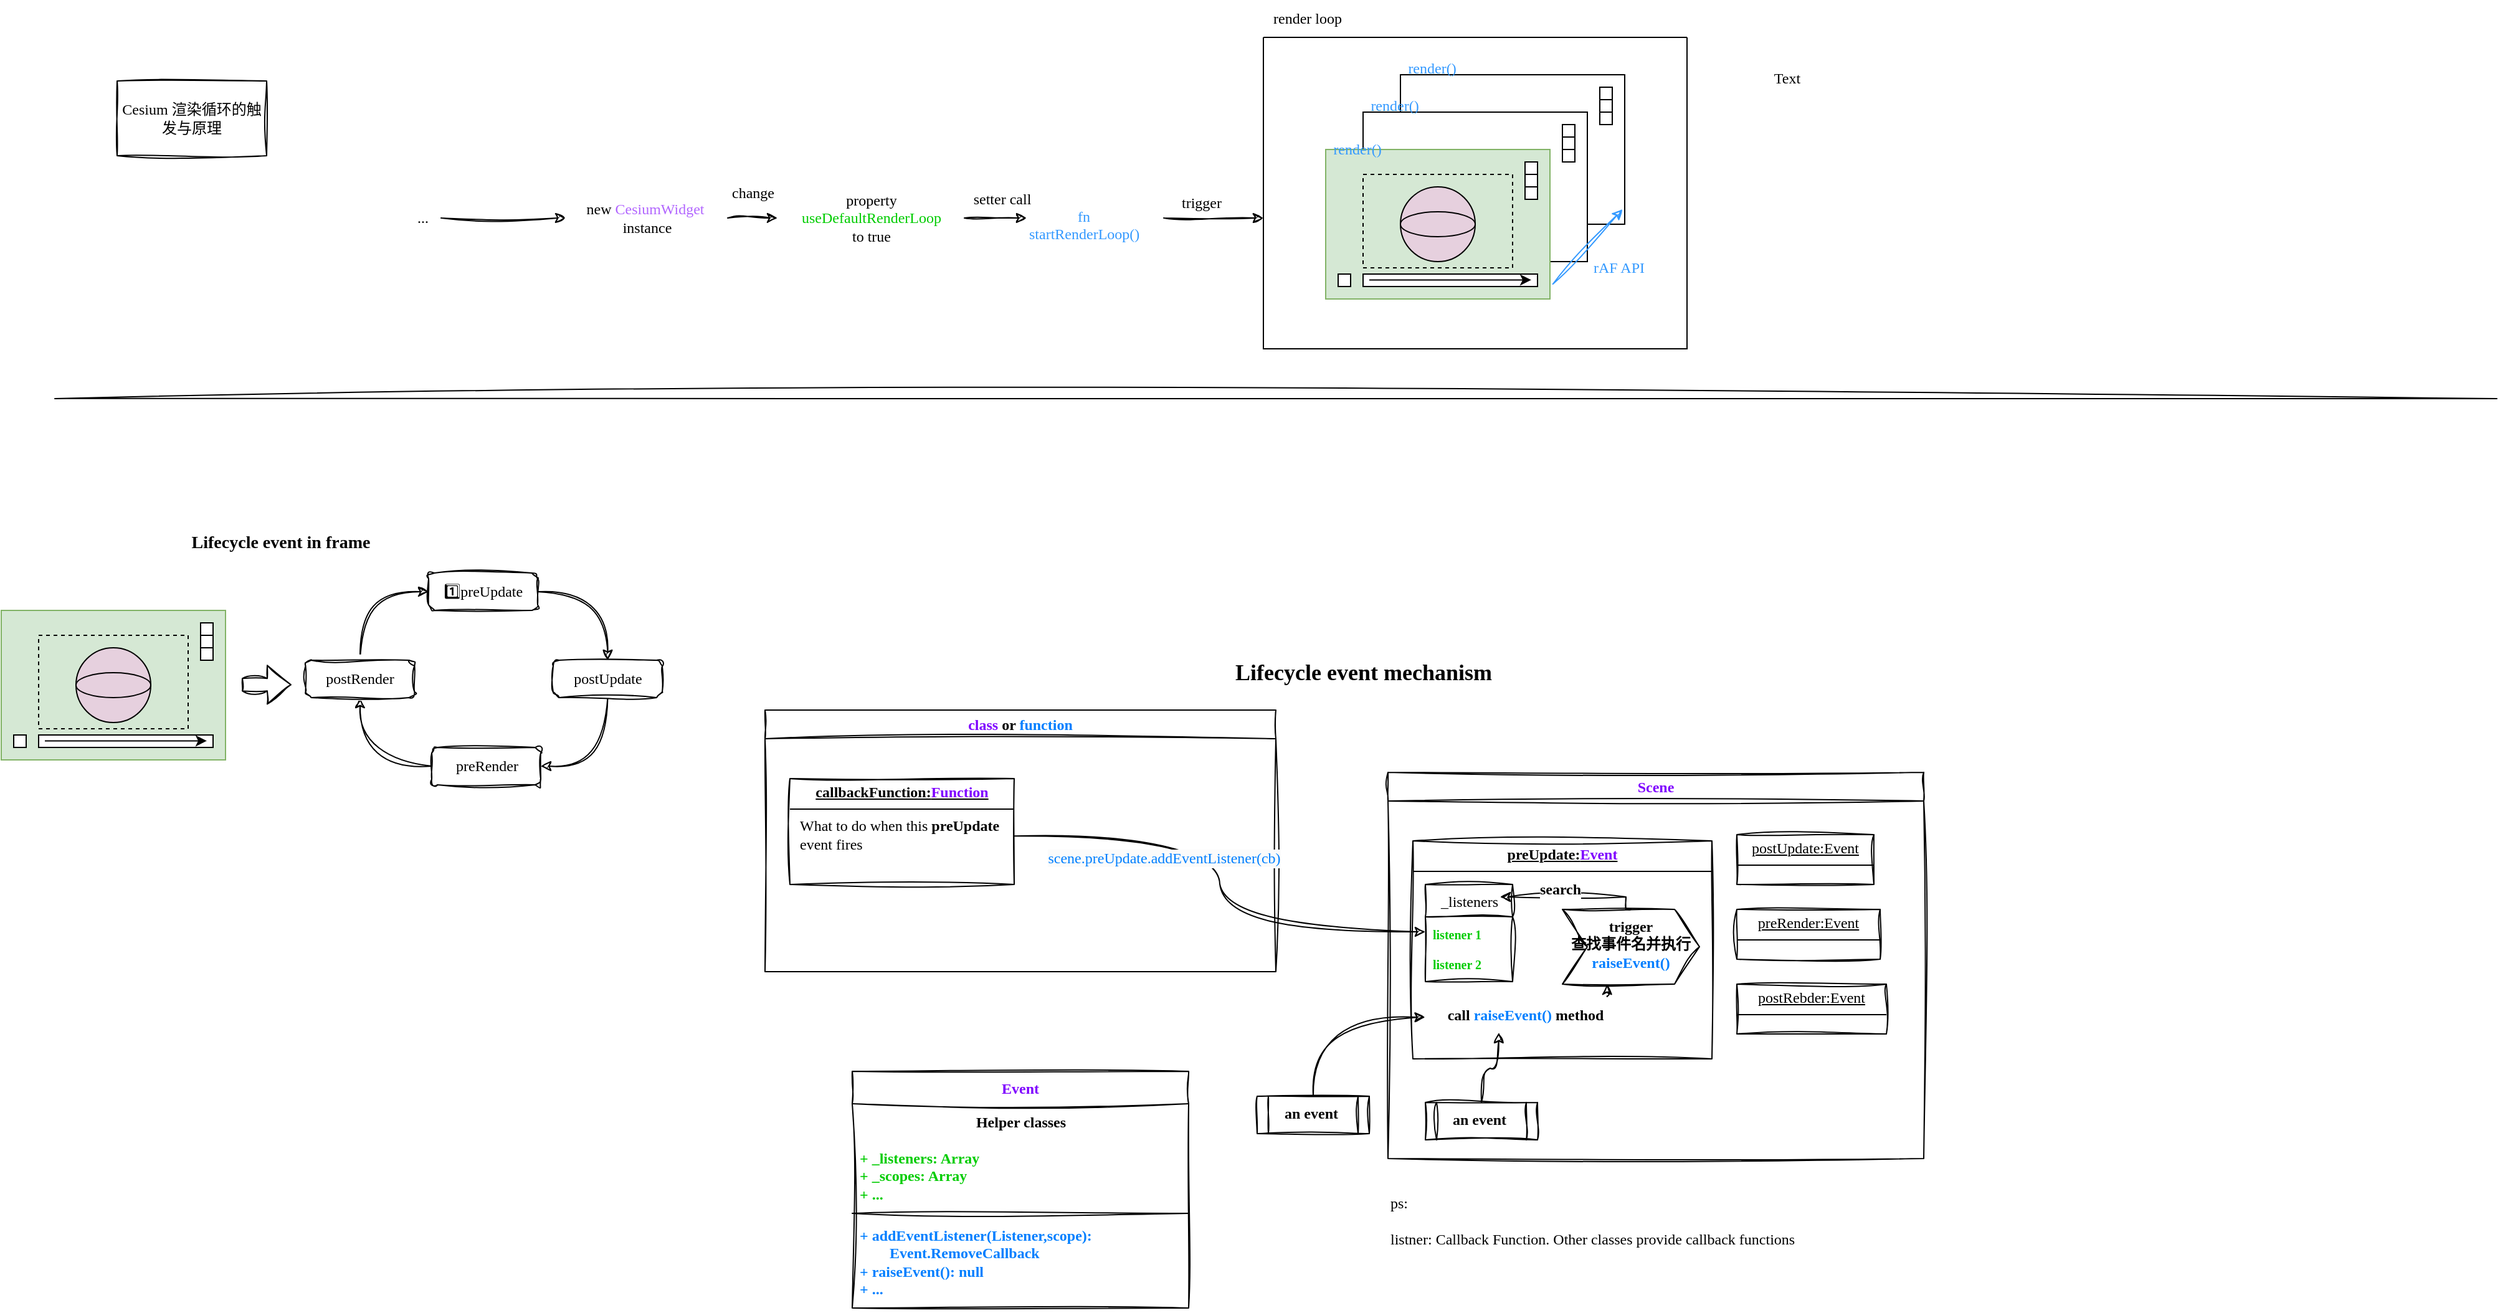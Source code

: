 <mxfile version="24.1.0" type="device">
  <diagram id="CJxioFRpOExDyL8T32NF" name="第 1 页">
    <mxGraphModel dx="1954" dy="606" grid="0" gridSize="10" guides="1" tooltips="1" connect="1" arrows="1" fold="1" page="0" pageScale="1" pageWidth="827" pageHeight="1169" math="0" shadow="0">
      <root>
        <mxCell id="0" />
        <mxCell id="1" parent="0" />
        <mxCell id="XGU3mhsUJ1ktwW29gm3S-2" value="" style="rounded=0;whiteSpace=wrap;html=1;" parent="1" vertex="1">
          <mxGeometry x="530" y="90" width="180" height="120" as="geometry" />
        </mxCell>
        <mxCell id="XGU3mhsUJ1ktwW29gm3S-3" value="" style="rounded=0;whiteSpace=wrap;html=1;" parent="1" vertex="1">
          <mxGeometry x="500" y="120" width="180" height="120" as="geometry" />
        </mxCell>
        <mxCell id="XGU3mhsUJ1ktwW29gm3S-12" value="" style="rounded=0;whiteSpace=wrap;html=1;" parent="1" vertex="1">
          <mxGeometry x="660" y="130" width="10" height="10" as="geometry" />
        </mxCell>
        <mxCell id="XGU3mhsUJ1ktwW29gm3S-14" value="" style="rounded=0;whiteSpace=wrap;html=1;" parent="1" vertex="1">
          <mxGeometry x="660" y="140" width="10" height="10" as="geometry" />
        </mxCell>
        <mxCell id="XGU3mhsUJ1ktwW29gm3S-15" value="" style="rounded=0;whiteSpace=wrap;html=1;" parent="1" vertex="1">
          <mxGeometry x="660" y="150" width="10" height="10" as="geometry" />
        </mxCell>
        <mxCell id="XGU3mhsUJ1ktwW29gm3S-16" value="" style="rounded=0;whiteSpace=wrap;html=1;" parent="1" vertex="1">
          <mxGeometry x="690" y="100" width="10" height="10" as="geometry" />
        </mxCell>
        <mxCell id="XGU3mhsUJ1ktwW29gm3S-17" value="" style="rounded=0;whiteSpace=wrap;html=1;" parent="1" vertex="1">
          <mxGeometry x="690" y="110" width="10" height="10" as="geometry" />
        </mxCell>
        <mxCell id="XGU3mhsUJ1ktwW29gm3S-18" value="" style="rounded=0;whiteSpace=wrap;html=1;" parent="1" vertex="1">
          <mxGeometry x="690" y="120" width="10" height="10" as="geometry" />
        </mxCell>
        <mxCell id="XGU3mhsUJ1ktwW29gm3S-24" value="" style="group;fillColor=#d5e8d4;strokeColor=#82b366;container=0;" parent="1" vertex="1" connectable="0">
          <mxGeometry x="470" y="150" width="180" height="120" as="geometry" />
        </mxCell>
        <mxCell id="XGU3mhsUJ1ktwW29gm3S-37" style="edgeStyle=orthogonalEdgeStyle;rounded=0;orthogonalLoop=1;jettySize=auto;html=1;entryX=0;entryY=0.5;entryDx=0;entryDy=0;sketch=1;curveFitting=1;jiggle=2;" parent="1" source="XGU3mhsUJ1ktwW29gm3S-26" target="XGU3mhsUJ1ktwW29gm3S-29" edge="1">
          <mxGeometry relative="1" as="geometry" />
        </mxCell>
        <mxCell id="XGU3mhsUJ1ktwW29gm3S-26" value="&lt;font face=&quot;Comic Sans MS&quot;&gt;property&lt;/font&gt;&lt;br&gt;&lt;div&gt;&lt;font color=&quot;#00cc00&quot; face=&quot;Comic Sans MS&quot;&gt;useDefaultRenderLoop&lt;/font&gt;&lt;div&gt;&lt;font face=&quot;Comic Sans MS&quot;&gt;to true&lt;/font&gt;&lt;/div&gt;&lt;/div&gt;" style="text;html=1;align=center;verticalAlign=middle;resizable=0;points=[];autosize=1;strokeColor=none;fillColor=none;" parent="1" vertex="1">
          <mxGeometry x="30" y="175" width="150" height="60" as="geometry" />
        </mxCell>
        <mxCell id="XGU3mhsUJ1ktwW29gm3S-27" value="" style="swimlane;startSize=0;rounded=0;glass=0;shadow=0;swimlaneLine=1;" parent="1" vertex="1">
          <mxGeometry x="420" y="60" width="340" height="250" as="geometry">
            <mxRectangle x="420" y="60" width="50" height="40" as="alternateBounds" />
          </mxGeometry>
        </mxCell>
        <mxCell id="XGU3mhsUJ1ktwW29gm3S-48" value="&lt;font color=&quot;#3399ff&quot; face=&quot;Comic Sans MS&quot;&gt;rAF API&lt;/font&gt;" style="text;html=1;align=center;verticalAlign=middle;resizable=0;points=[];autosize=1;strokeColor=none;fillColor=none;fontFamily=Architects Daughter;fontSource=https%3A%2F%2Ffonts.googleapis.com%2Fcss%3Ffamily%3DArchitects%2BDaughter;" parent="XGU3mhsUJ1ktwW29gm3S-27" vertex="1">
          <mxGeometry x="250" y="170" width="70" height="30" as="geometry" />
        </mxCell>
        <mxCell id="XGU3mhsUJ1ktwW29gm3S-50" value="&lt;font color=&quot;#3399ff&quot; face=&quot;Comic Sans MS&quot;&gt;render()&lt;/font&gt;" style="text;html=1;align=center;verticalAlign=middle;resizable=0;points=[];autosize=1;strokeColor=none;fillColor=none;fontFamily=Architects Daughter;fontSource=https%3A%2F%2Ffonts.googleapis.com%2Fcss%3Ffamily%3DArchitects%2BDaughter;" parent="XGU3mhsUJ1ktwW29gm3S-27" vertex="1">
          <mxGeometry x="70" y="40" width="70" height="30" as="geometry" />
        </mxCell>
        <mxCell id="XGU3mhsUJ1ktwW29gm3S-4" value="" style="rounded=0;whiteSpace=wrap;html=1;container=0;fillColor=#d5e8d4;strokeColor=#82b366;" parent="1" vertex="1">
          <mxGeometry x="470" y="150" width="180" height="120" as="geometry" />
        </mxCell>
        <mxCell id="XGU3mhsUJ1ktwW29gm3S-5" value="" style="ellipse;whiteSpace=wrap;html=1;aspect=fixed;container=0;fillColor=#E6D0DE;" parent="1" vertex="1">
          <mxGeometry x="530" y="180" width="60" height="60" as="geometry" />
        </mxCell>
        <mxCell id="XGU3mhsUJ1ktwW29gm3S-6" value="" style="rounded=0;whiteSpace=wrap;html=1;container=0;" parent="1" vertex="1">
          <mxGeometry x="480" y="250" width="10" height="10" as="geometry" />
        </mxCell>
        <mxCell id="XGU3mhsUJ1ktwW29gm3S-7" value="" style="rounded=0;whiteSpace=wrap;html=1;container=0;" parent="1" vertex="1">
          <mxGeometry x="500" y="250" width="140" height="10" as="geometry" />
        </mxCell>
        <mxCell id="XGU3mhsUJ1ktwW29gm3S-9" value="" style="rounded=0;whiteSpace=wrap;html=1;container=0;" parent="1" vertex="1">
          <mxGeometry x="630" y="160" width="10" height="10" as="geometry" />
        </mxCell>
        <mxCell id="XGU3mhsUJ1ktwW29gm3S-10" value="" style="rounded=0;whiteSpace=wrap;html=1;container=0;" parent="1" vertex="1">
          <mxGeometry x="630" y="170" width="10" height="10" as="geometry" />
        </mxCell>
        <mxCell id="XGU3mhsUJ1ktwW29gm3S-11" value="" style="rounded=0;whiteSpace=wrap;html=1;container=0;" parent="1" vertex="1">
          <mxGeometry x="630" y="180" width="10" height="10" as="geometry" />
        </mxCell>
        <mxCell id="XGU3mhsUJ1ktwW29gm3S-19" value="" style="rounded=0;whiteSpace=wrap;html=1;fillColor=none;dashed=1;container=0;" parent="1" vertex="1">
          <mxGeometry x="500" y="170" width="120" height="75" as="geometry" />
        </mxCell>
        <mxCell id="XGU3mhsUJ1ktwW29gm3S-22" value="" style="endArrow=classic;html=1;rounded=0;" parent="1" edge="1">
          <mxGeometry width="50" height="50" relative="1" as="geometry">
            <mxPoint x="505" y="254.71" as="sourcePoint" />
            <mxPoint x="635" y="254.71" as="targetPoint" />
          </mxGeometry>
        </mxCell>
        <mxCell id="XGU3mhsUJ1ktwW29gm3S-23" value="" style="ellipse;whiteSpace=wrap;html=1;container=0;fillColor=#E6D0DE;" parent="1" vertex="1">
          <mxGeometry x="530" y="200" width="60" height="20" as="geometry" />
        </mxCell>
        <mxCell id="XGU3mhsUJ1ktwW29gm3S-29" value="             fn&#xa;startRenderLoop()" style="text;whiteSpace=wrap;fontFamily=Comic Sans MS;fontColor=#3399FF;" parent="1" vertex="1">
          <mxGeometry x="230" y="190" width="110" height="30" as="geometry" />
        </mxCell>
        <mxCell id="XGU3mhsUJ1ktwW29gm3S-30" value="&lt;font face=&quot;Comic Sans MS&quot;&gt;render loop&lt;/font&gt;" style="text;html=1;align=center;verticalAlign=middle;resizable=0;points=[];autosize=1;strokeColor=none;fillColor=none;" parent="1" vertex="1">
          <mxGeometry x="410" y="30" width="90" height="30" as="geometry" />
        </mxCell>
        <mxCell id="XGU3mhsUJ1ktwW29gm3S-33" style="edgeStyle=orthogonalEdgeStyle;rounded=0;orthogonalLoop=1;jettySize=auto;html=1;exitX=1;exitY=0.5;exitDx=0;exitDy=0;entryX=0;entryY=0.58;entryDx=0;entryDy=0;entryPerimeter=0;sketch=1;curveFitting=1;jiggle=2;" parent="1" source="XGU3mhsUJ1ktwW29gm3S-29" target="XGU3mhsUJ1ktwW29gm3S-27" edge="1">
          <mxGeometry relative="1" as="geometry" />
        </mxCell>
        <mxCell id="XGU3mhsUJ1ktwW29gm3S-34" value="&lt;font face=&quot;Comic Sans MS&quot;&gt;trigger&lt;/font&gt;" style="text;html=1;align=center;verticalAlign=middle;resizable=0;points=[];autosize=1;strokeColor=none;fillColor=none;" parent="1" vertex="1">
          <mxGeometry x="340" y="178" width="60" height="30" as="geometry" />
        </mxCell>
        <mxCell id="XGU3mhsUJ1ktwW29gm3S-36" style="edgeStyle=orthogonalEdgeStyle;rounded=0;orthogonalLoop=1;jettySize=auto;html=1;sketch=1;curveFitting=1;jiggle=2;" parent="1" source="XGU3mhsUJ1ktwW29gm3S-35" target="XGU3mhsUJ1ktwW29gm3S-26" edge="1">
          <mxGeometry relative="1" as="geometry" />
        </mxCell>
        <mxCell id="XGU3mhsUJ1ktwW29gm3S-35" value="&lt;font face=&quot;Comic Sans MS&quot;&gt;new &lt;font color=&quot;#b266ff&quot;&gt;CesiumWidget&lt;/font&gt;&amp;nbsp;&lt;/font&gt;&lt;div&gt;&lt;font face=&quot;Comic Sans MS&quot;&gt;instance&lt;/font&gt;&lt;/div&gt;" style="text;html=1;align=center;verticalAlign=middle;resizable=0;points=[];autosize=1;strokeColor=none;fillColor=none;" parent="1" vertex="1">
          <mxGeometry x="-140" y="185" width="130" height="40" as="geometry" />
        </mxCell>
        <mxCell id="XGU3mhsUJ1ktwW29gm3S-44" value="&lt;font face=&quot;Comic Sans MS&quot;&gt;Text&lt;/font&gt;" style="text;html=1;align=center;verticalAlign=middle;resizable=0;points=[];autosize=1;strokeColor=none;fillColor=none;" parent="1" vertex="1">
          <mxGeometry x="815" y="78" width="50" height="30" as="geometry" />
        </mxCell>
        <mxCell id="XGU3mhsUJ1ktwW29gm3S-47" style="edgeStyle=orthogonalEdgeStyle;rounded=0;sketch=1;hachureGap=4;jiggle=2;curveFitting=1;orthogonalLoop=1;jettySize=auto;html=1;fontFamily=Architects Daughter;fontSource=https%3A%2F%2Ffonts.googleapis.com%2Fcss%3Ffamily%3DArchitects%2BDaughter;" parent="1" source="XGU3mhsUJ1ktwW29gm3S-45" target="XGU3mhsUJ1ktwW29gm3S-35" edge="1">
          <mxGeometry relative="1" as="geometry" />
        </mxCell>
        <mxCell id="XGU3mhsUJ1ktwW29gm3S-45" value="&lt;font face=&quot;Comic Sans MS&quot;&gt;...&lt;/font&gt;" style="text;html=1;align=center;verticalAlign=middle;resizable=0;points=[];autosize=1;strokeColor=none;fillColor=none;" parent="1" vertex="1">
          <mxGeometry x="-270" y="190" width="30" height="30" as="geometry" />
        </mxCell>
        <mxCell id="XGU3mhsUJ1ktwW29gm3S-31" value="" style="endArrow=classic;html=1;rounded=0;flowAnimation=0;sketch=1;curveFitting=1;jiggle=2;jumpStyle=none;entryX=0.99;entryY=0.9;entryDx=0;entryDy=0;exitX=1.013;exitY=0.9;exitDx=0;exitDy=0;exitPerimeter=0;entryPerimeter=0;strokeColor=#3399FF;" parent="1" source="XGU3mhsUJ1ktwW29gm3S-4" target="XGU3mhsUJ1ktwW29gm3S-2" edge="1">
          <mxGeometry width="50" height="50" relative="1" as="geometry">
            <mxPoint x="650" y="270" as="sourcePoint" />
            <mxPoint x="700" y="220" as="targetPoint" />
          </mxGeometry>
        </mxCell>
        <mxCell id="XGU3mhsUJ1ktwW29gm3S-49" value="&lt;font color=&quot;#3399ff&quot; face=&quot;Comic Sans MS&quot;&gt;render()&lt;/font&gt;" style="text;html=1;align=center;verticalAlign=middle;resizable=0;points=[];autosize=1;strokeColor=none;fillColor=none;fontFamily=Architects Daughter;fontSource=https%3A%2F%2Ffonts.googleapis.com%2Fcss%3Ffamily%3DArchitects%2BDaughter;" parent="1" vertex="1">
          <mxGeometry x="460" y="135" width="70" height="30" as="geometry" />
        </mxCell>
        <mxCell id="XGU3mhsUJ1ktwW29gm3S-51" value="&lt;font color=&quot;#3399ff&quot; face=&quot;Comic Sans MS&quot;&gt;render()&lt;/font&gt;" style="text;html=1;align=center;verticalAlign=middle;resizable=0;points=[];autosize=1;strokeColor=none;fillColor=none;fontFamily=Architects Daughter;fontSource=https%3A%2F%2Ffonts.googleapis.com%2Fcss%3Ffamily%3DArchitects%2BDaughter;" parent="1" vertex="1">
          <mxGeometry x="520" y="70" width="70" height="30" as="geometry" />
        </mxCell>
        <mxCell id="gGwapnRdTHDdc7K9ADE5-1" value="&lt;font face=&quot;Comic Sans MS&quot;&gt;setter call&lt;/font&gt;" style="text;html=1;align=center;verticalAlign=middle;resizable=0;points=[];autosize=1;strokeColor=none;fillColor=none;" parent="1" vertex="1">
          <mxGeometry x="170" y="175" width="80" height="30" as="geometry" />
        </mxCell>
        <mxCell id="gGwapnRdTHDdc7K9ADE5-2" value="&lt;font face=&quot;Comic Sans MS&quot;&gt;change&lt;/font&gt;" style="text;html=1;align=center;verticalAlign=middle;resizable=0;points=[];autosize=1;strokeColor=none;fillColor=none;" parent="1" vertex="1">
          <mxGeometry x="-20" y="170" width="60" height="30" as="geometry" />
        </mxCell>
        <mxCell id="gGwapnRdTHDdc7K9ADE5-3" value="&lt;font face=&quot;Comic Sans MS&quot;&gt;Cesium 渲染循环的触发与原理&lt;/font&gt;" style="whiteSpace=wrap;html=1;sketch=1;curveFitting=1;jiggle=2;" parent="1" vertex="1">
          <mxGeometry x="-500" y="95" width="120" height="60" as="geometry" />
        </mxCell>
        <mxCell id="Vnroac4rM1nwncVoRn9a-14" style="edgeStyle=orthogonalEdgeStyle;rounded=0;sketch=1;hachureGap=4;jiggle=2;curveFitting=1;orthogonalLoop=1;jettySize=auto;html=1;exitX=1;exitY=0.5;exitDx=0;exitDy=0;entryX=0.5;entryY=0;entryDx=0;entryDy=0;fontFamily=Comic Sans MS;fontSource=https%3A%2F%2Ffonts.googleapis.com%2Fcss%3Ffamily%3DArchitects%2BDaughter;fontSize=12;fontColor=default;curved=1;" edge="1" parent="1" source="Vnroac4rM1nwncVoRn9a-8" target="Vnroac4rM1nwncVoRn9a-10">
          <mxGeometry relative="1" as="geometry" />
        </mxCell>
        <mxCell id="Vnroac4rM1nwncVoRn9a-8" value="1️⃣preUpdate" style="rounded=1;whiteSpace=wrap;html=1;sketch=1;jiggle=2;curveFitting=1;align=center;verticalAlign=middle;fontFamily=Comic Sans MS;fontSize=12;fontColor=default;fillColor=default;gradientColor=none;" vertex="1" parent="1">
          <mxGeometry x="-250" y="490" width="87.5" height="30" as="geometry" />
        </mxCell>
        <mxCell id="Vnroac4rM1nwncVoRn9a-15" style="edgeStyle=orthogonalEdgeStyle;rounded=0;sketch=1;hachureGap=4;jiggle=2;curveFitting=1;orthogonalLoop=1;jettySize=auto;html=1;entryX=1;entryY=0.5;entryDx=0;entryDy=0;fontFamily=Comic Sans MS;fontSource=https%3A%2F%2Ffonts.googleapis.com%2Fcss%3Ffamily%3DArchitects%2BDaughter;fontSize=12;fontColor=default;exitX=0.5;exitY=1;exitDx=0;exitDy=0;curved=1;" edge="1" parent="1" source="Vnroac4rM1nwncVoRn9a-10" target="Vnroac4rM1nwncVoRn9a-11">
          <mxGeometry relative="1" as="geometry" />
        </mxCell>
        <mxCell id="Vnroac4rM1nwncVoRn9a-10" value="postUpdate" style="rounded=1;whiteSpace=wrap;html=1;sketch=1;jiggle=2;curveFitting=1;align=center;verticalAlign=middle;fontFamily=Comic Sans MS;fontSize=12;fontColor=default;fillColor=default;gradientColor=none;" vertex="1" parent="1">
          <mxGeometry x="-150" y="560" width="87.5" height="30" as="geometry" />
        </mxCell>
        <mxCell id="Vnroac4rM1nwncVoRn9a-16" style="edgeStyle=orthogonalEdgeStyle;rounded=0;sketch=1;hachureGap=4;jiggle=2;curveFitting=1;orthogonalLoop=1;jettySize=auto;html=1;entryX=0.5;entryY=1;entryDx=0;entryDy=0;fontFamily=Comic Sans MS;fontSource=https%3A%2F%2Ffonts.googleapis.com%2Fcss%3Ffamily%3DArchitects%2BDaughter;fontSize=12;fontColor=default;curved=1;" edge="1" parent="1" source="Vnroac4rM1nwncVoRn9a-11" target="Vnroac4rM1nwncVoRn9a-12">
          <mxGeometry relative="1" as="geometry" />
        </mxCell>
        <mxCell id="Vnroac4rM1nwncVoRn9a-11" value="preRender" style="rounded=1;whiteSpace=wrap;html=1;sketch=1;jiggle=2;curveFitting=1;align=center;verticalAlign=middle;fontFamily=Comic Sans MS;fontSize=12;fontColor=default;fillColor=default;gradientColor=none;" vertex="1" parent="1">
          <mxGeometry x="-247.5" y="630" width="87.5" height="30" as="geometry" />
        </mxCell>
        <mxCell id="Vnroac4rM1nwncVoRn9a-17" style="edgeStyle=orthogonalEdgeStyle;rounded=0;sketch=1;hachureGap=4;jiggle=2;curveFitting=1;orthogonalLoop=1;jettySize=auto;html=1;entryX=0;entryY=0.5;entryDx=0;entryDy=0;fontFamily=Comic Sans MS;fontSource=https%3A%2F%2Ffonts.googleapis.com%2Fcss%3Ffamily%3DArchitects%2BDaughter;fontSize=12;fontColor=default;exitX=0.5;exitY=0;exitDx=0;exitDy=0;curved=1;" edge="1" parent="1" source="Vnroac4rM1nwncVoRn9a-12" target="Vnroac4rM1nwncVoRn9a-8">
          <mxGeometry relative="1" as="geometry" />
        </mxCell>
        <mxCell id="Vnroac4rM1nwncVoRn9a-12" value="postRender" style="rounded=1;whiteSpace=wrap;html=1;sketch=1;jiggle=2;curveFitting=1;align=center;verticalAlign=middle;fontFamily=Comic Sans MS;fontSize=12;fontColor=default;fillColor=default;gradientColor=none;" vertex="1" parent="1">
          <mxGeometry x="-348.75" y="560" width="87.5" height="30" as="geometry" />
        </mxCell>
        <mxCell id="Vnroac4rM1nwncVoRn9a-21" value="&lt;font style=&quot;font-size: 14px;&quot;&gt;&lt;b&gt;Lifecycle event in frame&lt;/b&gt;&lt;/font&gt;" style="text;html=1;align=center;verticalAlign=middle;resizable=0;points=[];autosize=1;strokeColor=none;fillColor=none;fontFamily=Comic Sans MS;fontSize=12;fontColor=default;" vertex="1" parent="1">
          <mxGeometry x="-462" y="451" width="185" height="29" as="geometry" />
        </mxCell>
        <mxCell id="Vnroac4rM1nwncVoRn9a-56" value="" style="group" vertex="1" connectable="0" parent="1">
          <mxGeometry x="-593" y="520.0" width="180" height="120" as="geometry" />
        </mxCell>
        <mxCell id="Vnroac4rM1nwncVoRn9a-45" value="" style="group;fillColor=#d5e8d4;strokeColor=#82b366;container=0;rounded=0;hachureGap=4;align=center;verticalAlign=middle;fontFamily=Comic Sans MS;fontSize=12;fontColor=default;" vertex="1" connectable="0" parent="Vnroac4rM1nwncVoRn9a-56">
          <mxGeometry width="180" height="120" as="geometry" />
        </mxCell>
        <mxCell id="Vnroac4rM1nwncVoRn9a-46" value="" style="rounded=0;whiteSpace=wrap;html=1;container=0;fillColor=#d5e8d4;strokeColor=#82b366;hachureGap=4;align=center;verticalAlign=middle;fontFamily=Comic Sans MS;fontSize=12;fontColor=default;" vertex="1" parent="Vnroac4rM1nwncVoRn9a-56">
          <mxGeometry width="180" height="120" as="geometry" />
        </mxCell>
        <mxCell id="Vnroac4rM1nwncVoRn9a-47" value="" style="ellipse;whiteSpace=wrap;html=1;aspect=fixed;container=0;rounded=0;hachureGap=4;strokeColor=default;align=center;verticalAlign=middle;fontFamily=Comic Sans MS;fontSize=12;fontColor=default;fillColor=#E6D0DE;" vertex="1" parent="Vnroac4rM1nwncVoRn9a-56">
          <mxGeometry x="60" y="30" width="60" height="60" as="geometry" />
        </mxCell>
        <mxCell id="Vnroac4rM1nwncVoRn9a-48" value="" style="rounded=0;whiteSpace=wrap;html=1;container=0;hachureGap=4;strokeColor=default;align=center;verticalAlign=middle;fontFamily=Comic Sans MS;fontSize=12;fontColor=default;fillColor=default;" vertex="1" parent="Vnroac4rM1nwncVoRn9a-56">
          <mxGeometry x="10" y="100" width="10" height="10" as="geometry" />
        </mxCell>
        <mxCell id="Vnroac4rM1nwncVoRn9a-49" value="" style="rounded=0;whiteSpace=wrap;html=1;container=0;hachureGap=4;strokeColor=default;align=center;verticalAlign=middle;fontFamily=Comic Sans MS;fontSize=12;fontColor=default;fillColor=default;" vertex="1" parent="Vnroac4rM1nwncVoRn9a-56">
          <mxGeometry x="30" y="100" width="140" height="10" as="geometry" />
        </mxCell>
        <mxCell id="Vnroac4rM1nwncVoRn9a-50" value="" style="rounded=0;whiteSpace=wrap;html=1;container=0;hachureGap=4;strokeColor=default;align=center;verticalAlign=middle;fontFamily=Comic Sans MS;fontSize=12;fontColor=default;fillColor=default;" vertex="1" parent="Vnroac4rM1nwncVoRn9a-56">
          <mxGeometry x="160" y="10" width="10" height="10" as="geometry" />
        </mxCell>
        <mxCell id="Vnroac4rM1nwncVoRn9a-51" value="" style="rounded=0;whiteSpace=wrap;html=1;container=0;hachureGap=4;strokeColor=default;align=center;verticalAlign=middle;fontFamily=Comic Sans MS;fontSize=12;fontColor=default;fillColor=default;" vertex="1" parent="Vnroac4rM1nwncVoRn9a-56">
          <mxGeometry x="160" y="20" width="10" height="10" as="geometry" />
        </mxCell>
        <mxCell id="Vnroac4rM1nwncVoRn9a-52" value="" style="rounded=0;whiteSpace=wrap;html=1;container=0;hachureGap=4;strokeColor=default;align=center;verticalAlign=middle;fontFamily=Comic Sans MS;fontSize=12;fontColor=default;fillColor=default;" vertex="1" parent="Vnroac4rM1nwncVoRn9a-56">
          <mxGeometry x="160" y="30" width="10" height="10" as="geometry" />
        </mxCell>
        <mxCell id="Vnroac4rM1nwncVoRn9a-53" value="" style="rounded=0;whiteSpace=wrap;html=1;fillColor=none;dashed=1;container=0;hachureGap=4;strokeColor=default;align=center;verticalAlign=middle;fontFamily=Comic Sans MS;fontSize=12;fontColor=default;" vertex="1" parent="Vnroac4rM1nwncVoRn9a-56">
          <mxGeometry x="30" y="20" width="120" height="75" as="geometry" />
        </mxCell>
        <mxCell id="Vnroac4rM1nwncVoRn9a-54" value="" style="endArrow=classic;html=1;rounded=0;hachureGap=4;fontFamily=Comic Sans MS;fontSource=https%3A%2F%2Ffonts.googleapis.com%2Fcss%3Ffamily%3DArchitects%2BDaughter;fontSize=12;fontColor=default;" edge="1" parent="Vnroac4rM1nwncVoRn9a-56">
          <mxGeometry width="50" height="50" relative="1" as="geometry">
            <mxPoint x="35" y="104.71" as="sourcePoint" />
            <mxPoint x="165" y="104.71" as="targetPoint" />
          </mxGeometry>
        </mxCell>
        <mxCell id="Vnroac4rM1nwncVoRn9a-55" value="" style="ellipse;whiteSpace=wrap;html=1;container=0;rounded=0;hachureGap=4;strokeColor=default;align=center;verticalAlign=middle;fontFamily=Comic Sans MS;fontSize=12;fontColor=default;fillColor=#E6D0DE;" vertex="1" parent="Vnroac4rM1nwncVoRn9a-56">
          <mxGeometry x="60" y="50" width="60" height="20" as="geometry" />
        </mxCell>
        <mxCell id="Vnroac4rM1nwncVoRn9a-57" value="" style="shape=flexArrow;endArrow=classic;html=1;rounded=0;sketch=1;hachureGap=4;jiggle=2;curveFitting=1;fontFamily=Comic Sans MS;fontSource=https%3A%2F%2Ffonts.googleapis.com%2Fcss%3Ffamily%3DArchitects%2BDaughter;fontSize=12;fontColor=default;" edge="1" parent="1">
          <mxGeometry width="50" height="50" relative="1" as="geometry">
            <mxPoint x="-400" y="579.66" as="sourcePoint" />
            <mxPoint x="-360" y="579.66" as="targetPoint" />
          </mxGeometry>
        </mxCell>
        <mxCell id="Vnroac4rM1nwncVoRn9a-58" value="&lt;font color=&quot;#7f00ff&quot;&gt;Scene&lt;/font&gt;" style="swimlane;whiteSpace=wrap;html=1;rounded=0;sketch=1;hachureGap=4;jiggle=2;curveFitting=1;strokeColor=default;align=center;verticalAlign=middle;fontFamily=Comic Sans MS;fontSize=12;fontColor=default;fillColor=default;startSize=23;" vertex="1" parent="1">
          <mxGeometry x="520" y="650" width="430" height="310" as="geometry">
            <mxRectangle x="70" y="410" width="70" height="30" as="alternateBounds" />
          </mxGeometry>
        </mxCell>
        <mxCell id="Vnroac4rM1nwncVoRn9a-68" value="&lt;p style=&quot;margin:0px;margin-top:4px;text-align:center;text-decoration:underline;&quot;&gt;&lt;b&gt;preUpdate:&lt;font color=&quot;#7f00ff&quot;&gt;Event&lt;/font&gt;&lt;/b&gt;&lt;/p&gt;&lt;hr size=&quot;1&quot; style=&quot;border-style:solid;&quot;&gt;&lt;p style=&quot;margin:0px;margin-left:8px;&quot;&gt;&lt;br&gt;&lt;/p&gt;" style="verticalAlign=top;align=left;overflow=fill;html=1;whiteSpace=wrap;sketch=1;hachureGap=4;jiggle=2;curveFitting=1;strokeColor=default;fontFamily=Comic Sans MS;fontSize=12;fontColor=default;fontStyle=1;fillColor=default;" vertex="1" parent="Vnroac4rM1nwncVoRn9a-58">
          <mxGeometry x="20" y="55" width="240" height="175" as="geometry" />
        </mxCell>
        <mxCell id="Vnroac4rM1nwncVoRn9a-69" value="&lt;p style=&quot;margin:0px;margin-top:4px;text-align:center;text-decoration:underline;&quot;&gt;&lt;span&gt;postUpdate:Event&lt;/span&gt;&lt;/p&gt;&lt;hr style=&quot;border-style:solid;&quot; size=&quot;1&quot;&gt;&lt;p style=&quot;margin:0px;margin-left:8px;&quot;&gt;&lt;br&gt;&lt;/p&gt;" style="verticalAlign=top;align=left;overflow=fill;html=1;whiteSpace=wrap;sketch=1;hachureGap=4;jiggle=2;curveFitting=1;strokeColor=default;fontFamily=Comic Sans MS;fontSize=12;fontColor=default;fontStyle=0;fillColor=default;" vertex="1" parent="Vnroac4rM1nwncVoRn9a-58">
          <mxGeometry x="280" y="50" width="110" height="40" as="geometry" />
        </mxCell>
        <mxCell id="Vnroac4rM1nwncVoRn9a-70" value="&lt;p style=&quot;margin:0px;margin-top:4px;text-align:center;text-decoration:underline;&quot;&gt;&lt;span&gt;postRebder:Event&lt;/span&gt;&lt;/p&gt;&lt;hr style=&quot;border-style:solid;&quot; size=&quot;1&quot;&gt;&lt;p style=&quot;margin:0px;margin-left:8px;&quot;&gt;&lt;br&gt;&lt;/p&gt;" style="verticalAlign=top;align=left;overflow=fill;html=1;whiteSpace=wrap;sketch=1;hachureGap=4;jiggle=2;curveFitting=1;strokeColor=default;fontFamily=Comic Sans MS;fontSize=12;fontColor=default;fontStyle=0;fillColor=default;" vertex="1" parent="Vnroac4rM1nwncVoRn9a-58">
          <mxGeometry x="280" y="170" width="120" height="40" as="geometry" />
        </mxCell>
        <mxCell id="Vnroac4rM1nwncVoRn9a-71" value="&lt;p style=&quot;margin:0px;margin-top:4px;text-align:center;text-decoration:underline;&quot;&gt;&lt;span&gt;preRender:Event&lt;/span&gt;&lt;/p&gt;&lt;hr style=&quot;border-style:solid;&quot; size=&quot;1&quot;&gt;&lt;p style=&quot;margin:0px;margin-left:8px;&quot;&gt;&lt;br&gt;&lt;/p&gt;" style="verticalAlign=top;align=left;overflow=fill;html=1;whiteSpace=wrap;sketch=1;hachureGap=4;jiggle=2;curveFitting=1;strokeColor=default;fontFamily=Comic Sans MS;fontSize=12;fontColor=default;fontStyle=0;fillColor=default;" vertex="1" parent="Vnroac4rM1nwncVoRn9a-58">
          <mxGeometry x="280" y="110" width="115" height="40" as="geometry" />
        </mxCell>
        <mxCell id="Vnroac4rM1nwncVoRn9a-72" value="_listeners" style="swimlane;fontStyle=0;childLayout=stackLayout;horizontal=1;startSize=26;fillColor=none;horizontalStack=0;resizeParent=1;resizeParentMax=0;resizeLast=0;collapsible=1;marginBottom=0;html=1;sketch=1;hachureGap=4;jiggle=2;curveFitting=1;strokeColor=default;align=center;verticalAlign=top;fontFamily=Comic Sans MS;fontSize=12;fontColor=default;" vertex="1" parent="Vnroac4rM1nwncVoRn9a-58">
          <mxGeometry x="30" y="90" width="70" height="78" as="geometry">
            <mxRectangle x="40" y="90" width="100" height="30" as="alternateBounds" />
          </mxGeometry>
        </mxCell>
        <mxCell id="Vnroac4rM1nwncVoRn9a-73" value="&lt;font color=&quot;#00cc00&quot; style=&quot;font-size: 10px;&quot;&gt;listener 1&lt;/font&gt;" style="text;strokeColor=none;fillColor=none;align=left;verticalAlign=top;spacingLeft=4;spacingRight=4;overflow=hidden;rotatable=0;points=[[0,0.5],[1,0.5]];portConstraint=eastwest;whiteSpace=wrap;html=1;fontFamily=Comic Sans MS;fontSize=12;fontColor=default;fontStyle=1;" vertex="1" parent="Vnroac4rM1nwncVoRn9a-72">
          <mxGeometry y="26" width="70" height="24" as="geometry" />
        </mxCell>
        <mxCell id="Vnroac4rM1nwncVoRn9a-74" value="&lt;font color=&quot;#00cc00&quot; style=&quot;font-size: 10px;&quot;&gt;listener 2&lt;/font&gt;" style="text;strokeColor=none;fillColor=none;align=left;verticalAlign=top;spacingLeft=4;spacingRight=4;overflow=hidden;rotatable=0;points=[[0,0.5],[1,0.5]];portConstraint=eastwest;whiteSpace=wrap;html=1;fontFamily=Comic Sans MS;fontSize=12;fontColor=default;fontStyle=1;" vertex="1" parent="Vnroac4rM1nwncVoRn9a-72">
          <mxGeometry y="50" width="70" height="28" as="geometry" />
        </mxCell>
        <mxCell id="Vnroac4rM1nwncVoRn9a-76" value="trigger&lt;div&gt;查找事件名并执行&lt;br&gt;&lt;div&gt;&lt;span style=&quot;color: rgb(0, 127, 255);&quot;&gt;raiseEvent(&lt;/span&gt;&lt;span style=&quot;color: rgb(0, 127, 255); background-color: initial;&quot;&gt;)&lt;/span&gt;&lt;/div&gt;&lt;/div&gt;" style="shape=step;perimeter=stepPerimeter;whiteSpace=wrap;html=1;fixedSize=1;sketch=1;hachureGap=4;jiggle=2;curveFitting=1;strokeColor=default;align=center;verticalAlign=top;fontFamily=Comic Sans MS;fontSize=12;fontColor=default;fontStyle=1;fillColor=default;" vertex="1" parent="Vnroac4rM1nwncVoRn9a-58">
          <mxGeometry x="140" y="110" width="110" height="60" as="geometry" />
        </mxCell>
        <mxCell id="Vnroac4rM1nwncVoRn9a-79" style="edgeStyle=orthogonalEdgeStyle;rounded=0;sketch=1;hachureGap=4;jiggle=2;curveFitting=1;orthogonalLoop=1;jettySize=auto;html=1;exitX=0.5;exitY=0;exitDx=0;exitDy=0;entryX=0.857;entryY=0.128;entryDx=0;entryDy=0;entryPerimeter=0;fontFamily=Comic Sans MS;fontSource=https%3A%2F%2Ffonts.googleapis.com%2Fcss%3Ffamily%3DArchitects%2BDaughter;fontSize=12;fontColor=default;fontStyle=1;" edge="1" parent="Vnroac4rM1nwncVoRn9a-58" source="Vnroac4rM1nwncVoRn9a-76" target="Vnroac4rM1nwncVoRn9a-72">
          <mxGeometry relative="1" as="geometry">
            <Array as="points">
              <mxPoint x="191" y="100" />
            </Array>
          </mxGeometry>
        </mxCell>
        <mxCell id="Vnroac4rM1nwncVoRn9a-80" value="search" style="edgeLabel;html=1;align=center;verticalAlign=middle;resizable=0;points=[];sketch=1;hachureGap=4;jiggle=2;curveFitting=1;strokeColor=default;fontFamily=Comic Sans MS;fontSize=12;fontColor=default;fontStyle=1;fillColor=default;" vertex="1" connectable="0" parent="Vnroac4rM1nwncVoRn9a-79">
          <mxGeometry x="0.174" y="-6" relative="1" as="geometry">
            <mxPoint as="offset" />
          </mxGeometry>
        </mxCell>
        <mxCell id="Vnroac4rM1nwncVoRn9a-81" value="an event&amp;nbsp;" style="shape=process;whiteSpace=wrap;html=1;backgroundOutline=1;sketch=1;hachureGap=4;jiggle=2;curveFitting=1;strokeColor=default;align=center;verticalAlign=top;fontFamily=Comic Sans MS;fontSize=12;fontColor=default;fontStyle=1;fillColor=default;" vertex="1" parent="Vnroac4rM1nwncVoRn9a-58">
          <mxGeometry x="30" y="265" width="90" height="30" as="geometry" />
        </mxCell>
        <mxCell id="Vnroac4rM1nwncVoRn9a-86" style="edgeStyle=orthogonalEdgeStyle;rounded=0;sketch=1;hachureGap=4;jiggle=2;curveFitting=1;orthogonalLoop=1;jettySize=auto;html=1;entryX=0.326;entryY=1.001;entryDx=0;entryDy=0;fontFamily=Comic Sans MS;fontSource=https%3A%2F%2Ffonts.googleapis.com%2Fcss%3Ffamily%3DArchitects%2BDaughter;fontSize=12;fontColor=default;fontStyle=1;elbow=vertical;curved=1;entryPerimeter=0;" edge="1" parent="Vnroac4rM1nwncVoRn9a-58" source="Vnroac4rM1nwncVoRn9a-84" target="Vnroac4rM1nwncVoRn9a-76">
          <mxGeometry relative="1" as="geometry">
            <Array as="points">
              <mxPoint x="100" y="190" />
              <mxPoint x="197" y="190" />
            </Array>
          </mxGeometry>
        </mxCell>
        <mxCell id="Vnroac4rM1nwncVoRn9a-84" value="&lt;span style=&quot;text-wrap: wrap;&quot;&gt;call&amp;nbsp;&lt;/span&gt;&lt;font style=&quot;text-wrap: wrap; background-color: initial;&quot; color=&quot;#007fff&quot;&gt;raiseEvent()&lt;/font&gt;&lt;span style=&quot;text-wrap: wrap; background-color: initial;&quot;&gt;&amp;nbsp;method&lt;/span&gt;" style="text;html=1;align=center;verticalAlign=middle;resizable=0;points=[];autosize=1;strokeColor=none;fillColor=none;fontFamily=Comic Sans MS;fontSize=12;fontColor=default;fontStyle=1;" vertex="1" parent="Vnroac4rM1nwncVoRn9a-58">
          <mxGeometry x="30" y="180" width="160" height="30" as="geometry" />
        </mxCell>
        <mxCell id="Vnroac4rM1nwncVoRn9a-85" value="" style="edgeStyle=orthogonalEdgeStyle;rounded=0;sketch=1;hachureGap=4;jiggle=2;curveFitting=1;orthogonalLoop=1;jettySize=auto;html=1;exitX=0.5;exitY=0;exitDx=0;exitDy=0;entryX=0.368;entryY=0.966;entryDx=0;entryDy=0;entryPerimeter=0;fontFamily=Comic Sans MS;fontSource=https%3A%2F%2Ffonts.googleapis.com%2Fcss%3Ffamily%3DArchitects%2BDaughter;fontSize=12;fontColor=default;fontStyle=1;curved=1;" edge="1" parent="Vnroac4rM1nwncVoRn9a-58" source="Vnroac4rM1nwncVoRn9a-81" target="Vnroac4rM1nwncVoRn9a-84">
          <mxGeometry relative="1" as="geometry">
            <mxPoint x="185" y="650" as="sourcePoint" />
            <mxPoint x="270" y="578" as="targetPoint" />
          </mxGeometry>
        </mxCell>
        <mxCell id="Vnroac4rM1nwncVoRn9a-83" value="&lt;div&gt;&lt;font style=&quot;font-size: 12px; font-weight: normal;&quot;&gt;ps:&lt;/font&gt;&lt;/div&gt;&lt;div&gt;&lt;font style=&quot;font-size: 12px; font-weight: normal;&quot;&gt;&lt;br&gt;&lt;/font&gt;&lt;/div&gt;&lt;font style=&quot;font-size: 12px; font-weight: normal;&quot;&gt;listner: Callback Function. Other classes provide callback functions&lt;/font&gt;" style="text;html=1;align=left;verticalAlign=middle;resizable=0;points=[];autosize=1;strokeColor=none;fillColor=none;fontFamily=Comic Sans MS;fontSize=12;fontColor=default;fontStyle=1;" vertex="1" parent="1">
          <mxGeometry x="520" y="980" width="400" height="60" as="geometry" />
        </mxCell>
        <mxCell id="Vnroac4rM1nwncVoRn9a-87" value="an event&amp;nbsp;" style="shape=process;whiteSpace=wrap;html=1;backgroundOutline=1;sketch=1;hachureGap=4;jiggle=2;curveFitting=1;strokeColor=default;align=center;verticalAlign=top;fontFamily=Comic Sans MS;fontSize=12;fontColor=default;fontStyle=1;fillColor=default;" vertex="1" parent="1">
          <mxGeometry x="415" y="910" width="90" height="30" as="geometry" />
        </mxCell>
        <mxCell id="Vnroac4rM1nwncVoRn9a-88" style="edgeStyle=orthogonalEdgeStyle;rounded=0;sketch=1;hachureGap=4;jiggle=2;curveFitting=1;orthogonalLoop=1;jettySize=auto;html=1;entryX=-0.001;entryY=0.553;entryDx=0;entryDy=0;entryPerimeter=0;fontFamily=Comic Sans MS;fontSource=https%3A%2F%2Ffonts.googleapis.com%2Fcss%3Ffamily%3DArchitects%2BDaughter;fontSize=12;fontColor=default;fontStyle=1;exitX=0.5;exitY=0;exitDx=0;exitDy=0;curved=1;" edge="1" parent="1" source="Vnroac4rM1nwncVoRn9a-87" target="Vnroac4rM1nwncVoRn9a-84">
          <mxGeometry relative="1" as="geometry" />
        </mxCell>
        <mxCell id="Vnroac4rM1nwncVoRn9a-89" value="&lt;div&gt;&lt;font style=&quot;font-size: 18px;&quot;&gt;Lifecycle event mechanism&lt;/font&gt;&lt;/div&gt;" style="text;html=1;align=center;verticalAlign=middle;resizable=0;points=[];autosize=1;strokeColor=none;fillColor=none;fontFamily=Comic Sans MS;fontSize=12;fontColor=default;fontStyle=1;" vertex="1" parent="1">
          <mxGeometry x="375" y="550" width="250" height="40" as="geometry" />
        </mxCell>
        <mxCell id="Vnroac4rM1nwncVoRn9a-90" value="&lt;font color=&quot;#7f00ff&quot;&gt;class &lt;/font&gt;or &lt;font color=&quot;#007fff&quot;&gt;function&lt;/font&gt;" style="swimlane;whiteSpace=wrap;html=1;rounded=0;sketch=1;hachureGap=4;jiggle=2;curveFitting=1;strokeColor=default;align=center;verticalAlign=middle;fontFamily=Comic Sans MS;fontSize=12;fontColor=default;fillColor=default;" vertex="1" parent="1">
          <mxGeometry x="20" y="600" width="410" height="210" as="geometry">
            <mxRectangle x="70" y="410" width="70" height="30" as="alternateBounds" />
          </mxGeometry>
        </mxCell>
        <mxCell id="Vnroac4rM1nwncVoRn9a-91" value="&lt;p style=&quot;margin:0px;margin-top:4px;text-align:center;text-decoration:underline;&quot;&gt;&lt;b&gt;callbackFunction:&lt;font color=&quot;#7f00ff&quot;&gt;Function&lt;/font&gt;&lt;/b&gt;&lt;/p&gt;&lt;hr size=&quot;1&quot; style=&quot;border-style:solid;&quot;&gt;&lt;p style=&quot;margin:0px;margin-left:8px;&quot;&gt;&lt;span style=&quot;font-weight: normal;&quot;&gt;What to do when this &lt;/span&gt;preUpdate&lt;span style=&quot;font-weight: normal;&quot;&gt; event fires&lt;/span&gt;&lt;br&gt;&lt;/p&gt;" style="verticalAlign=top;align=left;overflow=fill;html=1;whiteSpace=wrap;sketch=1;hachureGap=4;jiggle=2;curveFitting=1;strokeColor=default;fontFamily=Comic Sans MS;fontSize=12;fontColor=default;fontStyle=1;fillColor=default;" vertex="1" parent="Vnroac4rM1nwncVoRn9a-90">
          <mxGeometry x="20" y="55" width="180" height="85" as="geometry" />
        </mxCell>
        <mxCell id="Vnroac4rM1nwncVoRn9a-105" style="edgeStyle=orthogonalEdgeStyle;rounded=0;sketch=1;hachureGap=4;jiggle=2;curveFitting=1;orthogonalLoop=1;jettySize=auto;html=1;entryX=0;entryY=0.5;entryDx=0;entryDy=0;fontFamily=Comic Sans MS;fontSource=https%3A%2F%2Ffonts.googleapis.com%2Fcss%3Ffamily%3DArchitects%2BDaughter;fontSize=12;fontColor=default;fontStyle=1;exitX=1;exitY=0.543;exitDx=0;exitDy=0;exitPerimeter=0;curved=1;" edge="1" parent="1" source="Vnroac4rM1nwncVoRn9a-91" target="Vnroac4rM1nwncVoRn9a-73">
          <mxGeometry relative="1" as="geometry" />
        </mxCell>
        <mxCell id="Vnroac4rM1nwncVoRn9a-106" value="&lt;span style=&quot;font-weight: 400; text-align: left; text-wrap: wrap; background-color: rgb(251, 251, 251);&quot;&gt;&lt;font color=&quot;#007fff&quot;&gt;scene.preUpdate.addEventListener(cb)&lt;/font&gt;&lt;/span&gt;" style="edgeLabel;html=1;align=center;verticalAlign=middle;resizable=0;points=[];sketch=1;hachureGap=4;jiggle=2;curveFitting=1;strokeColor=default;fontFamily=Comic Sans MS;fontSize=12;fontColor=default;fontStyle=1;fillColor=default;" vertex="1" connectable="0" parent="Vnroac4rM1nwncVoRn9a-105">
          <mxGeometry x="0.087" y="6" relative="1" as="geometry">
            <mxPoint x="-51" y="-38" as="offset" />
          </mxGeometry>
        </mxCell>
        <mxCell id="Vnroac4rM1nwncVoRn9a-111" value="" style="endArrow=none;html=1;rounded=0;sketch=1;hachureGap=4;jiggle=2;curveFitting=1;fontFamily=Comic Sans MS;fontSource=https%3A%2F%2Ffonts.googleapis.com%2Fcss%3Ffamily%3DArchitects%2BDaughter;fontSize=12;fontColor=default;fontStyle=1;" edge="1" parent="1">
          <mxGeometry width="50" height="50" relative="1" as="geometry">
            <mxPoint x="-550" y="350" as="sourcePoint" />
            <mxPoint x="1410" y="350" as="targetPoint" />
          </mxGeometry>
        </mxCell>
        <mxCell id="Vnroac4rM1nwncVoRn9a-115" value="&lt;font color=&quot;#7f00ff&quot;&gt;Event&lt;/font&gt;" style="swimlane;fontStyle=1;align=center;verticalAlign=top;childLayout=stackLayout;horizontal=1;startSize=26;horizontalStack=0;resizeParent=1;resizeParentMax=0;resizeLast=0;collapsible=1;marginBottom=0;whiteSpace=wrap;html=1;sketch=1;hachureGap=4;jiggle=2;curveFitting=1;strokeColor=default;fontFamily=Comic Sans MS;fontSize=12;fontColor=default;fillColor=default;" vertex="1" parent="1">
          <mxGeometry x="90" y="890" width="270" height="190" as="geometry" />
        </mxCell>
        <mxCell id="Vnroac4rM1nwncVoRn9a-114" value="Helper classes" style="text;html=1;align=center;verticalAlign=middle;resizable=0;points=[];autosize=1;strokeColor=none;fillColor=none;fontFamily=Comic Sans MS;fontSize=12;fontColor=default;fontStyle=1;" vertex="1" parent="Vnroac4rM1nwncVoRn9a-115">
          <mxGeometry y="26" width="270" height="30" as="geometry" />
        </mxCell>
        <mxCell id="Vnroac4rM1nwncVoRn9a-116" value="&lt;font color=&quot;#00cc00&quot;&gt;+ _listeners: Array&lt;/font&gt;&lt;div&gt;&lt;font color=&quot;#00cc00&quot;&gt;+ _scopes: Array&lt;/font&gt;&lt;/div&gt;&lt;div&gt;&lt;font color=&quot;#00cc00&quot;&gt;+ ...&lt;/font&gt;&lt;/div&gt;" style="text;strokeColor=none;fillColor=none;align=left;verticalAlign=top;spacingLeft=4;spacingRight=4;overflow=hidden;rotatable=0;points=[[0,0.5],[1,0.5]];portConstraint=eastwest;whiteSpace=wrap;html=1;fontFamily=Comic Sans MS;fontSize=12;fontColor=default;fontStyle=1;" vertex="1" parent="Vnroac4rM1nwncVoRn9a-115">
          <mxGeometry y="56" width="270" height="54" as="geometry" />
        </mxCell>
        <mxCell id="Vnroac4rM1nwncVoRn9a-117" value="" style="line;strokeWidth=1;fillColor=none;align=left;verticalAlign=middle;spacingTop=-1;spacingLeft=3;spacingRight=3;rotatable=0;labelPosition=right;points=[];portConstraint=eastwest;strokeColor=inherit;sketch=1;hachureGap=4;jiggle=2;curveFitting=1;fontFamily=Comic Sans MS;fontSize=12;fontColor=default;fontStyle=1;" vertex="1" parent="Vnroac4rM1nwncVoRn9a-115">
          <mxGeometry y="110" width="270" height="8" as="geometry" />
        </mxCell>
        <mxCell id="Vnroac4rM1nwncVoRn9a-118" value="&lt;div&gt;&lt;font color=&quot;#007fff&quot;&gt;+ addEventListener(Listener,scope):&lt;/font&gt;&lt;/div&gt;&lt;div&gt;&lt;font color=&quot;#007fff&quot;&gt;&lt;span style=&quot;white-space: pre;&quot;&gt;&#x9;&lt;/span&gt;Event.RemoveCallback&lt;/font&gt;&lt;/div&gt;&lt;div&gt;&lt;font color=&quot;#007fff&quot;&gt;+ raiseEvent(): null&lt;/font&gt;&lt;/div&gt;&lt;div&gt;&lt;font color=&quot;#007fff&quot;&gt;+ ...&lt;/font&gt;&lt;/div&gt;" style="text;strokeColor=none;fillColor=none;align=left;verticalAlign=top;spacingLeft=4;spacingRight=4;overflow=hidden;rotatable=0;points=[[0,0.5],[1,0.5]];portConstraint=eastwest;whiteSpace=wrap;html=1;fontFamily=Comic Sans MS;fontSize=12;fontColor=default;fontStyle=1;" vertex="1" parent="Vnroac4rM1nwncVoRn9a-115">
          <mxGeometry y="118" width="270" height="72" as="geometry" />
        </mxCell>
      </root>
    </mxGraphModel>
  </diagram>
</mxfile>
